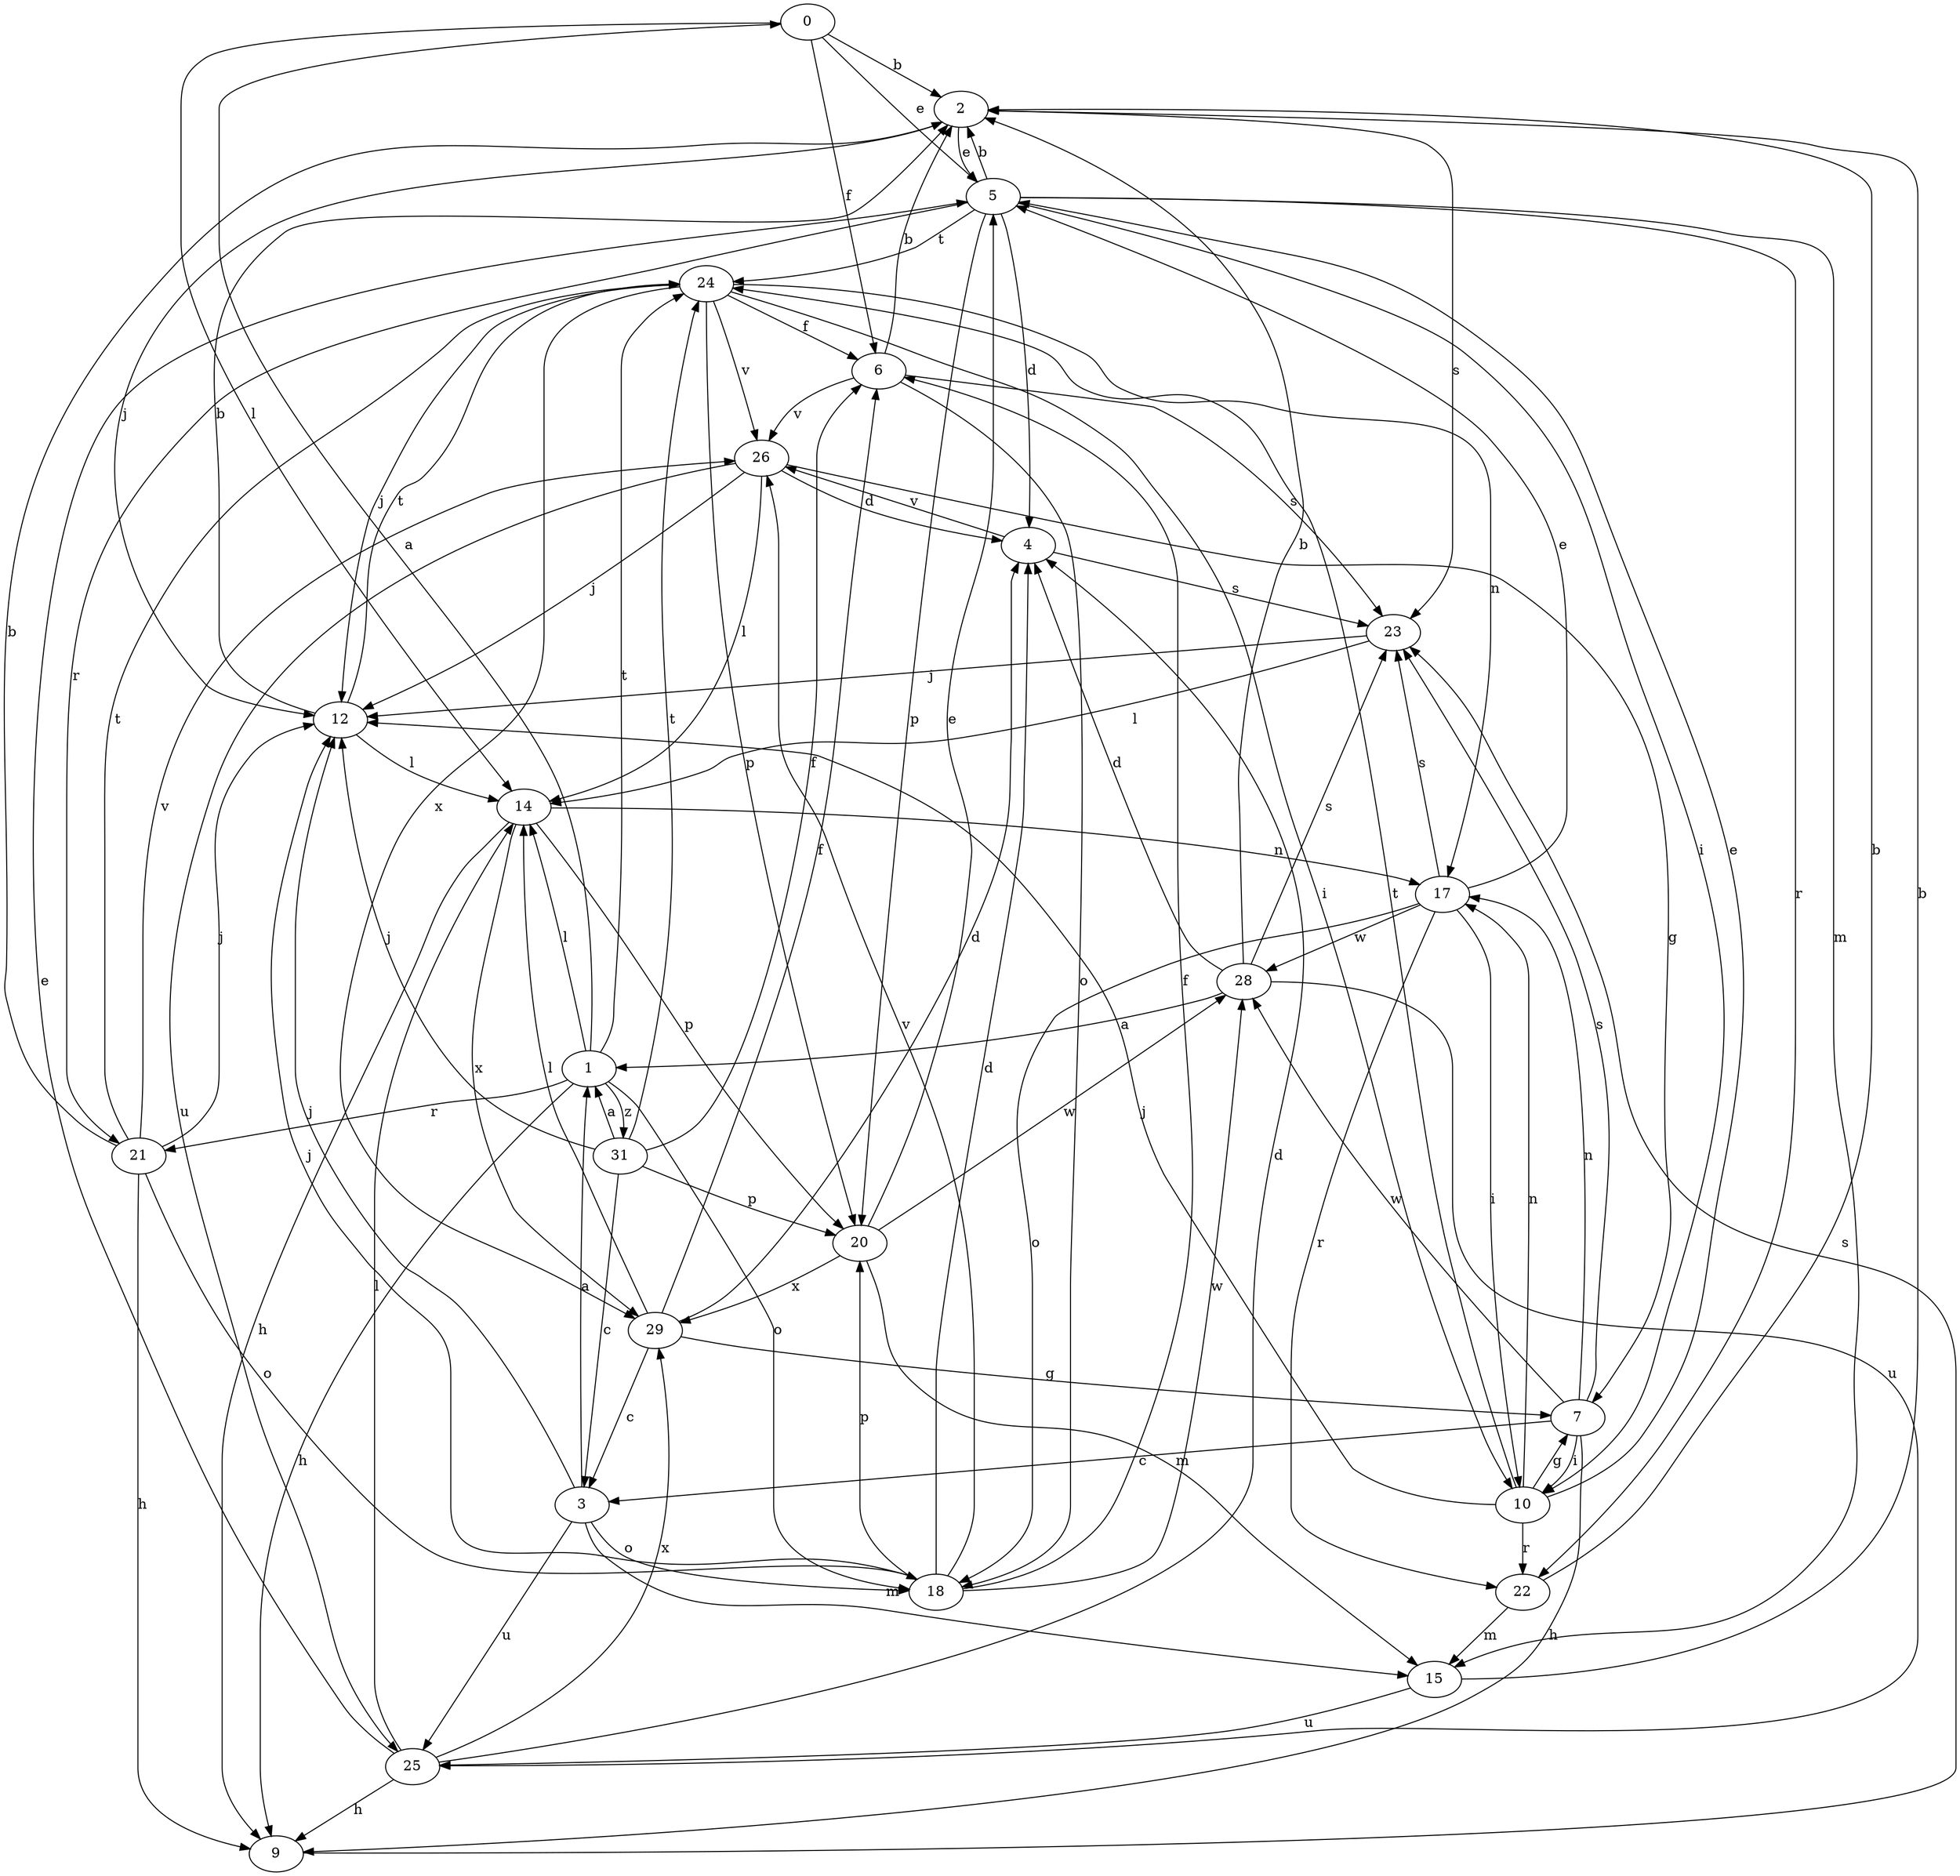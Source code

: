 strict digraph  {
0;
1;
2;
3;
4;
5;
6;
7;
9;
10;
12;
14;
15;
17;
18;
20;
21;
22;
23;
24;
25;
26;
28;
29;
31;
0 -> 2  [label=b];
0 -> 5  [label=e];
0 -> 6  [label=f];
0 -> 14  [label=l];
1 -> 0  [label=a];
1 -> 9  [label=h];
1 -> 14  [label=l];
1 -> 18  [label=o];
1 -> 21  [label=r];
1 -> 24  [label=t];
1 -> 31  [label=z];
2 -> 5  [label=e];
2 -> 12  [label=j];
2 -> 23  [label=s];
3 -> 1  [label=a];
3 -> 12  [label=j];
3 -> 15  [label=m];
3 -> 18  [label=o];
3 -> 25  [label=u];
4 -> 23  [label=s];
4 -> 26  [label=v];
5 -> 2  [label=b];
5 -> 4  [label=d];
5 -> 10  [label=i];
5 -> 15  [label=m];
5 -> 20  [label=p];
5 -> 21  [label=r];
5 -> 22  [label=r];
5 -> 24  [label=t];
6 -> 2  [label=b];
6 -> 18  [label=o];
6 -> 23  [label=s];
6 -> 26  [label=v];
7 -> 3  [label=c];
7 -> 9  [label=h];
7 -> 10  [label=i];
7 -> 17  [label=n];
7 -> 23  [label=s];
7 -> 28  [label=w];
9 -> 23  [label=s];
10 -> 5  [label=e];
10 -> 7  [label=g];
10 -> 12  [label=j];
10 -> 17  [label=n];
10 -> 22  [label=r];
10 -> 24  [label=t];
12 -> 2  [label=b];
12 -> 14  [label=l];
12 -> 24  [label=t];
14 -> 9  [label=h];
14 -> 17  [label=n];
14 -> 20  [label=p];
14 -> 29  [label=x];
15 -> 2  [label=b];
15 -> 25  [label=u];
17 -> 5  [label=e];
17 -> 10  [label=i];
17 -> 18  [label=o];
17 -> 22  [label=r];
17 -> 23  [label=s];
17 -> 28  [label=w];
18 -> 4  [label=d];
18 -> 6  [label=f];
18 -> 12  [label=j];
18 -> 20  [label=p];
18 -> 26  [label=v];
18 -> 28  [label=w];
20 -> 5  [label=e];
20 -> 15  [label=m];
20 -> 28  [label=w];
20 -> 29  [label=x];
21 -> 2  [label=b];
21 -> 9  [label=h];
21 -> 12  [label=j];
21 -> 18  [label=o];
21 -> 24  [label=t];
21 -> 26  [label=v];
22 -> 2  [label=b];
22 -> 15  [label=m];
23 -> 12  [label=j];
23 -> 14  [label=l];
24 -> 6  [label=f];
24 -> 10  [label=i];
24 -> 12  [label=j];
24 -> 17  [label=n];
24 -> 20  [label=p];
24 -> 26  [label=v];
24 -> 29  [label=x];
25 -> 4  [label=d];
25 -> 5  [label=e];
25 -> 9  [label=h];
25 -> 14  [label=l];
25 -> 29  [label=x];
26 -> 4  [label=d];
26 -> 7  [label=g];
26 -> 12  [label=j];
26 -> 14  [label=l];
26 -> 25  [label=u];
28 -> 1  [label=a];
28 -> 2  [label=b];
28 -> 4  [label=d];
28 -> 23  [label=s];
28 -> 25  [label=u];
29 -> 3  [label=c];
29 -> 4  [label=d];
29 -> 6  [label=f];
29 -> 7  [label=g];
29 -> 14  [label=l];
31 -> 1  [label=a];
31 -> 3  [label=c];
31 -> 6  [label=f];
31 -> 12  [label=j];
31 -> 20  [label=p];
31 -> 24  [label=t];
}
